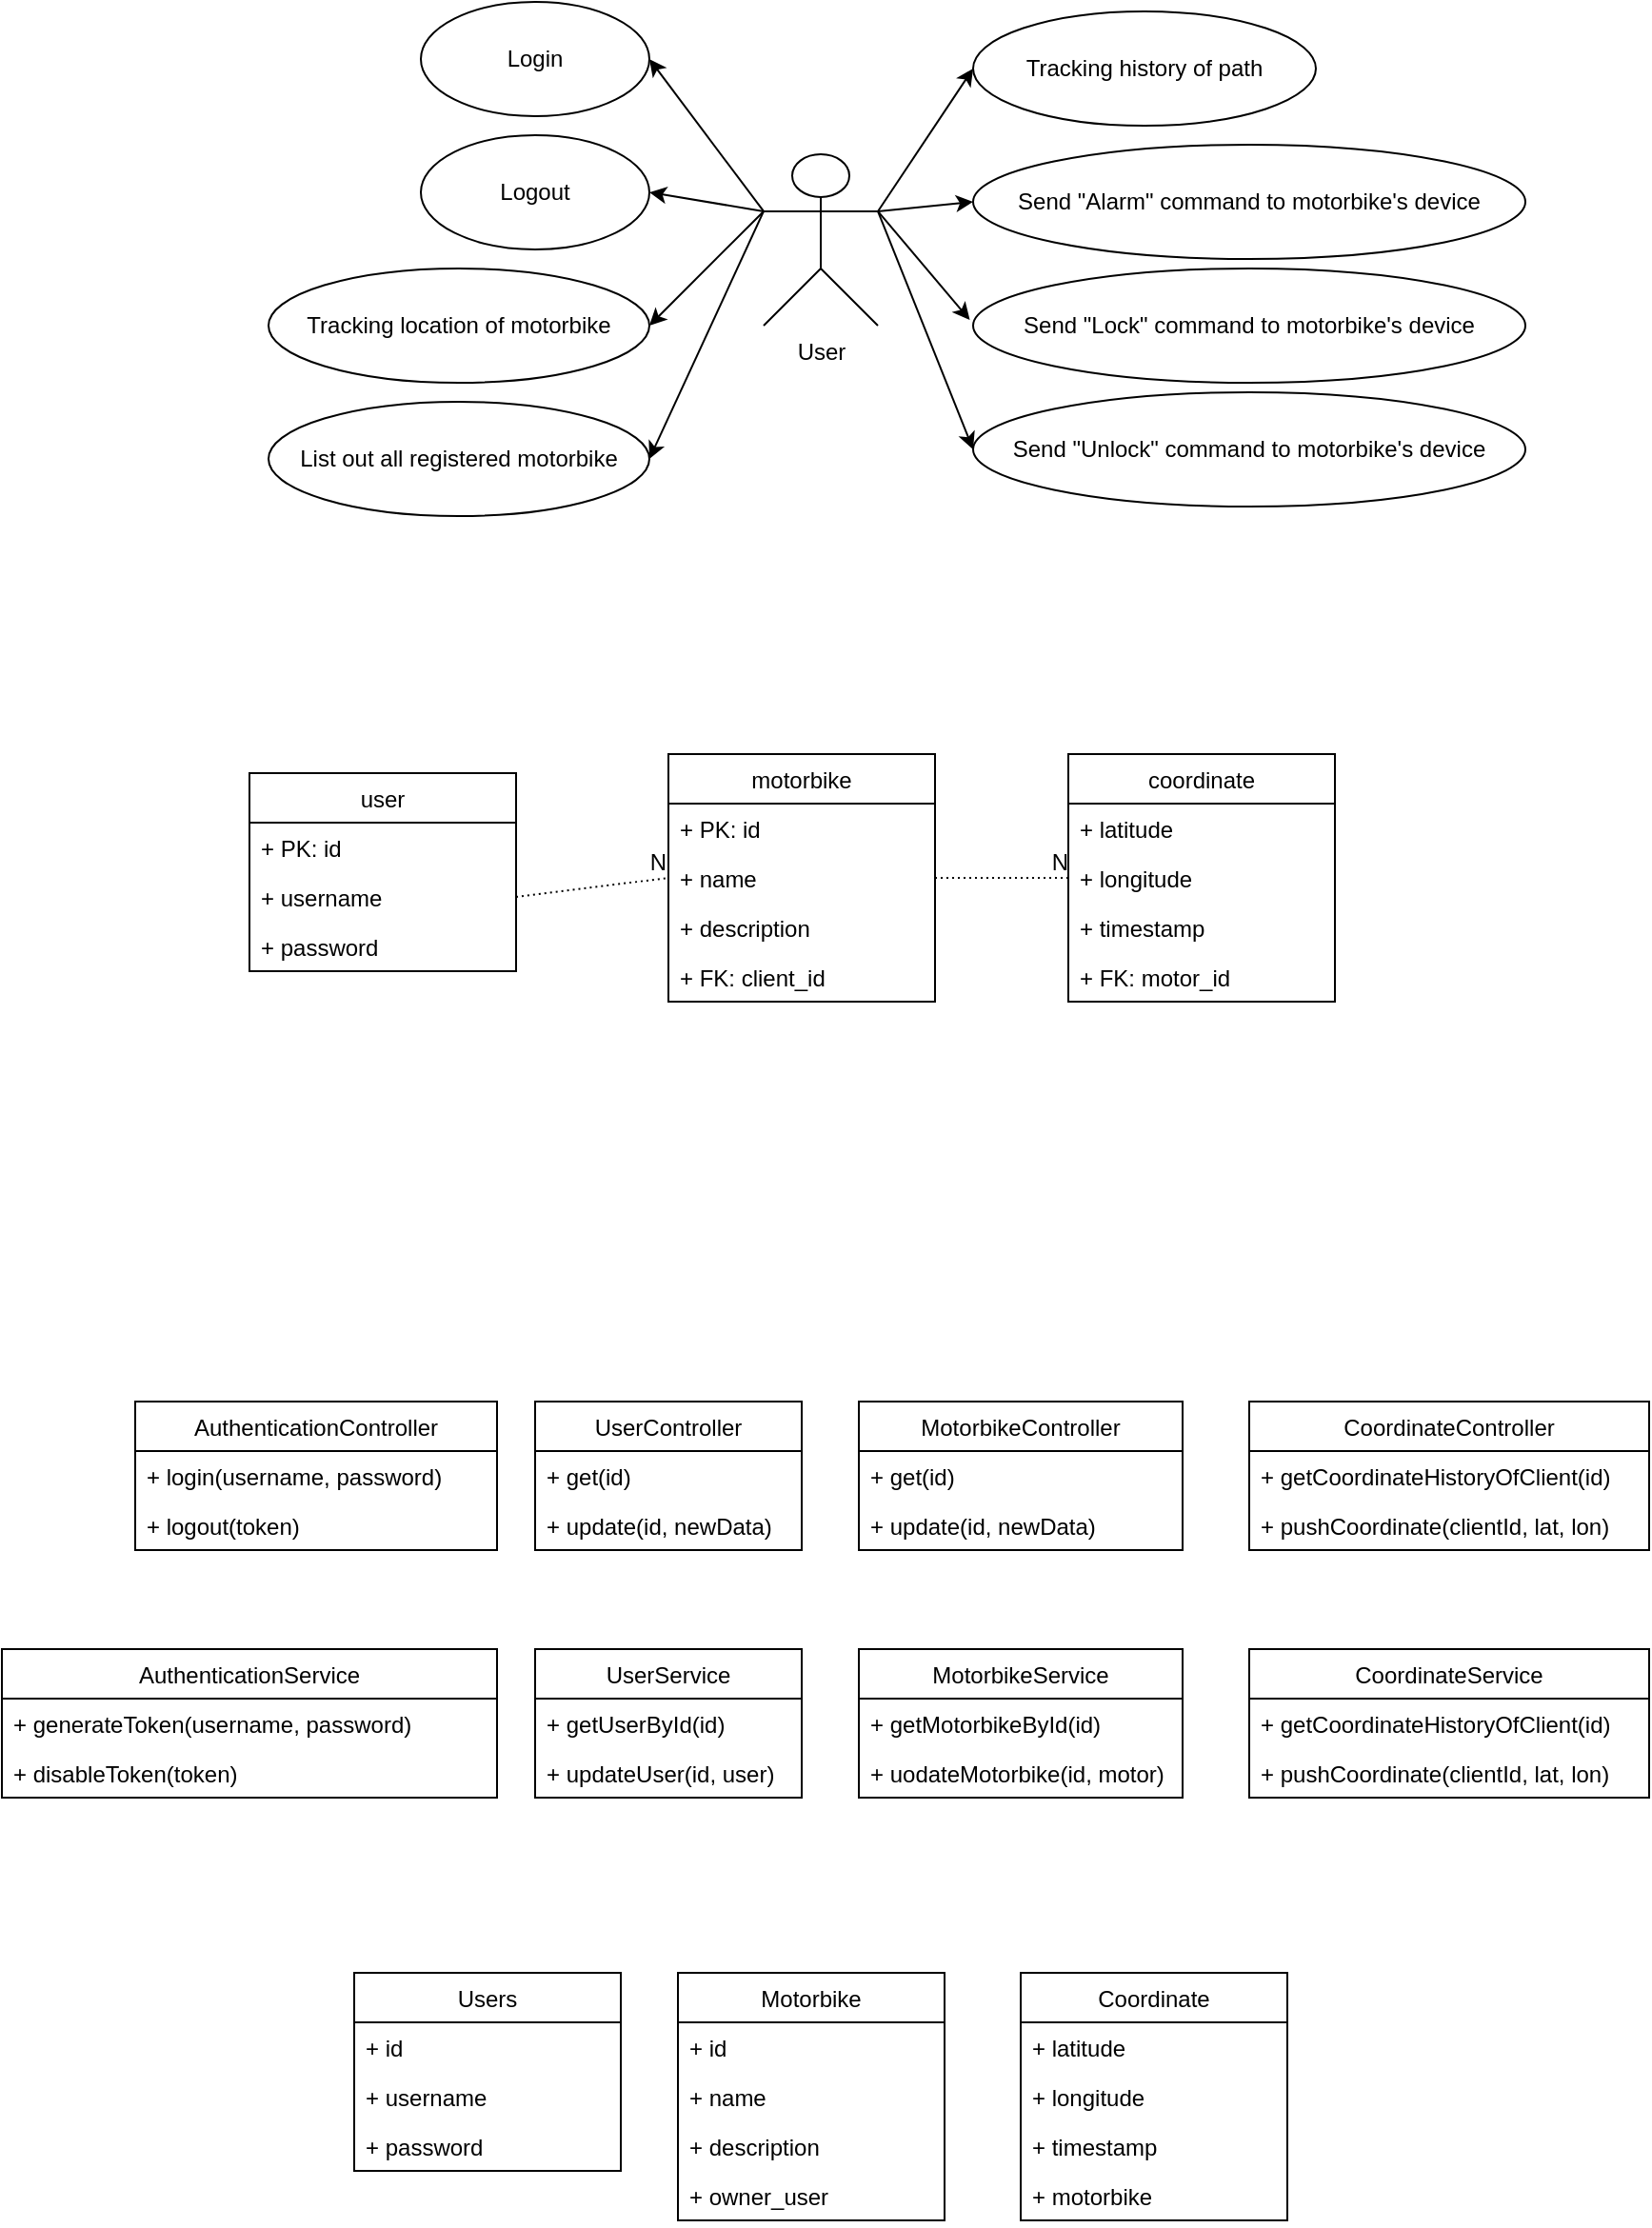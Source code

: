 <mxfile version="12.3.8" type="github" pages="1">
  <diagram id="oQ_K57yOp6FMMZ65Oi0j" name="Page-1">
    <mxGraphModel dx="1408" dy="780" grid="1" gridSize="10" guides="1" tooltips="1" connect="1" arrows="1" fold="1" page="1" pageScale="1" pageWidth="1100" pageHeight="850" math="0" shadow="0">
      <root>
        <mxCell id="0"/>
        <mxCell id="1" parent="0"/>
        <mxCell id="ac8eLA2CHHXCQuHFKPqi-1" value="User" style="shape=umlActor;verticalLabelPosition=bottom;labelBackgroundColor=#ffffff;verticalAlign=top;html=1;outlineConnect=0;" parent="1" vertex="1">
          <mxGeometry x="480" y="245" width="60" height="90" as="geometry"/>
        </mxCell>
        <mxCell id="ac8eLA2CHHXCQuHFKPqi-4" value="Tracking history of path" style="ellipse;whiteSpace=wrap;html=1;" parent="1" vertex="1">
          <mxGeometry x="590" y="170" width="180" height="60" as="geometry"/>
        </mxCell>
        <mxCell id="ac8eLA2CHHXCQuHFKPqi-5" value="Send &quot;Alarm&quot; command to motorbike&#39;s device" style="ellipse;whiteSpace=wrap;html=1;" parent="1" vertex="1">
          <mxGeometry x="590" y="240" width="290" height="60" as="geometry"/>
        </mxCell>
        <mxCell id="ac8eLA2CHHXCQuHFKPqi-8" value="Login" style="ellipse;whiteSpace=wrap;html=1;" parent="1" vertex="1">
          <mxGeometry x="300" y="165" width="120" height="60" as="geometry"/>
        </mxCell>
        <mxCell id="ac8eLA2CHHXCQuHFKPqi-9" value="Logout" style="ellipse;whiteSpace=wrap;html=1;" parent="1" vertex="1">
          <mxGeometry x="300" y="235" width="120" height="60" as="geometry"/>
        </mxCell>
        <mxCell id="ac8eLA2CHHXCQuHFKPqi-10" value="Tracking location of motorbike" style="ellipse;whiteSpace=wrap;html=1;" parent="1" vertex="1">
          <mxGeometry x="220" y="305" width="200" height="60" as="geometry"/>
        </mxCell>
        <mxCell id="ac8eLA2CHHXCQuHFKPqi-12" value="List out all registered motorbike" style="ellipse;whiteSpace=wrap;html=1;" parent="1" vertex="1">
          <mxGeometry x="220" y="375" width="200" height="60" as="geometry"/>
        </mxCell>
        <mxCell id="ac8eLA2CHHXCQuHFKPqi-13" value="Send &quot;Lock&quot; command to motorbike&#39;s device" style="ellipse;whiteSpace=wrap;html=1;" parent="1" vertex="1">
          <mxGeometry x="590" y="305" width="290" height="60" as="geometry"/>
        </mxCell>
        <mxCell id="ac8eLA2CHHXCQuHFKPqi-14" value="Send &quot;Unlock&quot; command to motorbike&#39;s device" style="ellipse;whiteSpace=wrap;html=1;" parent="1" vertex="1">
          <mxGeometry x="590" y="370" width="290" height="60" as="geometry"/>
        </mxCell>
        <mxCell id="ac8eLA2CHHXCQuHFKPqi-17" value="" style="endArrow=classic;html=1;entryX=1;entryY=0.5;entryDx=0;entryDy=0;exitX=0;exitY=0.333;exitDx=0;exitDy=0;exitPerimeter=0;" parent="1" source="ac8eLA2CHHXCQuHFKPqi-1" target="ac8eLA2CHHXCQuHFKPqi-9" edge="1">
          <mxGeometry width="50" height="50" relative="1" as="geometry">
            <mxPoint x="480" y="280" as="sourcePoint"/>
            <mxPoint x="520" y="190" as="targetPoint"/>
          </mxGeometry>
        </mxCell>
        <mxCell id="ac8eLA2CHHXCQuHFKPqi-18" value="" style="endArrow=classic;html=1;exitX=0;exitY=0.333;exitDx=0;exitDy=0;exitPerimeter=0;entryX=1;entryY=0.5;entryDx=0;entryDy=0;" parent="1" source="ac8eLA2CHHXCQuHFKPqi-1" target="ac8eLA2CHHXCQuHFKPqi-8" edge="1">
          <mxGeometry width="50" height="50" relative="1" as="geometry">
            <mxPoint x="460" y="220" as="sourcePoint"/>
            <mxPoint x="510" y="170" as="targetPoint"/>
          </mxGeometry>
        </mxCell>
        <mxCell id="ac8eLA2CHHXCQuHFKPqi-19" value="" style="endArrow=classic;html=1;exitX=0;exitY=0.333;exitDx=0;exitDy=0;exitPerimeter=0;entryX=1;entryY=0.5;entryDx=0;entryDy=0;" parent="1" source="ac8eLA2CHHXCQuHFKPqi-1" target="ac8eLA2CHHXCQuHFKPqi-12" edge="1">
          <mxGeometry width="50" height="50" relative="1" as="geometry">
            <mxPoint x="530" y="230" as="sourcePoint"/>
            <mxPoint x="580" y="180" as="targetPoint"/>
          </mxGeometry>
        </mxCell>
        <mxCell id="ac8eLA2CHHXCQuHFKPqi-20" value="" style="endArrow=classic;html=1;exitX=0;exitY=0.333;exitDx=0;exitDy=0;exitPerimeter=0;entryX=1;entryY=0.5;entryDx=0;entryDy=0;" parent="1" source="ac8eLA2CHHXCQuHFKPqi-1" target="ac8eLA2CHHXCQuHFKPqi-10" edge="1">
          <mxGeometry width="50" height="50" relative="1" as="geometry">
            <mxPoint x="480" y="270" as="sourcePoint"/>
            <mxPoint x="546" y="170" as="targetPoint"/>
          </mxGeometry>
        </mxCell>
        <mxCell id="ac8eLA2CHHXCQuHFKPqi-21" value="" style="endArrow=classic;html=1;exitX=1;exitY=0.333;exitDx=0;exitDy=0;exitPerimeter=0;entryX=-0.006;entryY=0.45;entryDx=0;entryDy=0;entryPerimeter=0;" parent="1" source="ac8eLA2CHHXCQuHFKPqi-1" target="ac8eLA2CHHXCQuHFKPqi-13" edge="1">
          <mxGeometry width="50" height="50" relative="1" as="geometry">
            <mxPoint x="506" y="220" as="sourcePoint"/>
            <mxPoint x="556" y="170" as="targetPoint"/>
          </mxGeometry>
        </mxCell>
        <mxCell id="ac8eLA2CHHXCQuHFKPqi-22" value="" style="endArrow=classic;html=1;exitX=1;exitY=0.333;exitDx=0;exitDy=0;exitPerimeter=0;entryX=0;entryY=0.5;entryDx=0;entryDy=0;" parent="1" source="ac8eLA2CHHXCQuHFKPqi-1" target="ac8eLA2CHHXCQuHFKPqi-4" edge="1">
          <mxGeometry width="50" height="50" relative="1" as="geometry">
            <mxPoint x="485" y="210" as="sourcePoint"/>
            <mxPoint x="535" y="160" as="targetPoint"/>
          </mxGeometry>
        </mxCell>
        <mxCell id="ac8eLA2CHHXCQuHFKPqi-23" value="" style="endArrow=classic;html=1;exitX=1;exitY=0.333;exitDx=0;exitDy=0;exitPerimeter=0;entryX=0;entryY=0.5;entryDx=0;entryDy=0;" parent="1" source="ac8eLA2CHHXCQuHFKPqi-1" target="ac8eLA2CHHXCQuHFKPqi-14" edge="1">
          <mxGeometry width="50" height="50" relative="1" as="geometry">
            <mxPoint x="515" y="225" as="sourcePoint"/>
            <mxPoint x="565" y="175" as="targetPoint"/>
          </mxGeometry>
        </mxCell>
        <mxCell id="ac8eLA2CHHXCQuHFKPqi-24" value="" style="endArrow=classic;html=1;exitX=1;exitY=0.333;exitDx=0;exitDy=0;exitPerimeter=0;entryX=0;entryY=0.5;entryDx=0;entryDy=0;" parent="1" source="ac8eLA2CHHXCQuHFKPqi-1" target="ac8eLA2CHHXCQuHFKPqi-5" edge="1">
          <mxGeometry width="50" height="50" relative="1" as="geometry">
            <mxPoint x="491" y="215" as="sourcePoint"/>
            <mxPoint x="541" y="165" as="targetPoint"/>
          </mxGeometry>
        </mxCell>
        <mxCell id="ac8eLA2CHHXCQuHFKPqi-29" value="user" style="swimlane;fontStyle=0;childLayout=stackLayout;horizontal=1;startSize=26;fillColor=none;horizontalStack=0;resizeParent=1;resizeParentMax=0;resizeLast=0;collapsible=1;marginBottom=0;" parent="1" vertex="1">
          <mxGeometry x="210" y="570" width="140" height="104" as="geometry"/>
        </mxCell>
        <mxCell id="ac8eLA2CHHXCQuHFKPqi-30" value="+ PK: id" style="text;strokeColor=none;fillColor=none;align=left;verticalAlign=top;spacingLeft=4;spacingRight=4;overflow=hidden;rotatable=0;points=[[0,0.5],[1,0.5]];portConstraint=eastwest;" parent="ac8eLA2CHHXCQuHFKPqi-29" vertex="1">
          <mxGeometry y="26" width="140" height="26" as="geometry"/>
        </mxCell>
        <mxCell id="ac8eLA2CHHXCQuHFKPqi-31" value="+ username" style="text;strokeColor=none;fillColor=none;align=left;verticalAlign=top;spacingLeft=4;spacingRight=4;overflow=hidden;rotatable=0;points=[[0,0.5],[1,0.5]];portConstraint=eastwest;" parent="ac8eLA2CHHXCQuHFKPqi-29" vertex="1">
          <mxGeometry y="52" width="140" height="26" as="geometry"/>
        </mxCell>
        <mxCell id="ac8eLA2CHHXCQuHFKPqi-32" value="+ password" style="text;strokeColor=none;fillColor=none;align=left;verticalAlign=top;spacingLeft=4;spacingRight=4;overflow=hidden;rotatable=0;points=[[0,0.5],[1,0.5]];portConstraint=eastwest;" parent="ac8eLA2CHHXCQuHFKPqi-29" vertex="1">
          <mxGeometry y="78" width="140" height="26" as="geometry"/>
        </mxCell>
        <mxCell id="ac8eLA2CHHXCQuHFKPqi-34" value="motorbike" style="swimlane;fontStyle=0;childLayout=stackLayout;horizontal=1;startSize=26;fillColor=none;horizontalStack=0;resizeParent=1;resizeParentMax=0;resizeLast=0;collapsible=1;marginBottom=0;" parent="1" vertex="1">
          <mxGeometry x="430" y="560" width="140" height="130" as="geometry"/>
        </mxCell>
        <mxCell id="ac8eLA2CHHXCQuHFKPqi-35" value="+ PK: id" style="text;strokeColor=none;fillColor=none;align=left;verticalAlign=top;spacingLeft=4;spacingRight=4;overflow=hidden;rotatable=0;points=[[0,0.5],[1,0.5]];portConstraint=eastwest;" parent="ac8eLA2CHHXCQuHFKPqi-34" vertex="1">
          <mxGeometry y="26" width="140" height="26" as="geometry"/>
        </mxCell>
        <mxCell id="ac8eLA2CHHXCQuHFKPqi-36" value="+ name" style="text;strokeColor=none;fillColor=none;align=left;verticalAlign=top;spacingLeft=4;spacingRight=4;overflow=hidden;rotatable=0;points=[[0,0.5],[1,0.5]];portConstraint=eastwest;" parent="ac8eLA2CHHXCQuHFKPqi-34" vertex="1">
          <mxGeometry y="52" width="140" height="26" as="geometry"/>
        </mxCell>
        <mxCell id="ac8eLA2CHHXCQuHFKPqi-37" value="+ description" style="text;strokeColor=none;fillColor=none;align=left;verticalAlign=top;spacingLeft=4;spacingRight=4;overflow=hidden;rotatable=0;points=[[0,0.5],[1,0.5]];portConstraint=eastwest;" parent="ac8eLA2CHHXCQuHFKPqi-34" vertex="1">
          <mxGeometry y="78" width="140" height="26" as="geometry"/>
        </mxCell>
        <mxCell id="ac8eLA2CHHXCQuHFKPqi-38" value="+ FK: client_id" style="text;strokeColor=none;fillColor=none;align=left;verticalAlign=top;spacingLeft=4;spacingRight=4;overflow=hidden;rotatable=0;points=[[0,0.5],[1,0.5]];portConstraint=eastwest;" parent="ac8eLA2CHHXCQuHFKPqi-34" vertex="1">
          <mxGeometry y="104" width="140" height="26" as="geometry"/>
        </mxCell>
        <mxCell id="ac8eLA2CHHXCQuHFKPqi-41" value="" style="endArrow=none;html=1;rounded=0;dashed=1;dashPattern=1 2;exitX=1;exitY=0.5;exitDx=0;exitDy=0;entryX=0;entryY=0.5;entryDx=0;entryDy=0;" parent="1" source="ac8eLA2CHHXCQuHFKPqi-31" target="ac8eLA2CHHXCQuHFKPqi-36" edge="1">
          <mxGeometry relative="1" as="geometry">
            <mxPoint x="260" y="720" as="sourcePoint"/>
            <mxPoint x="470" y="710" as="targetPoint"/>
          </mxGeometry>
        </mxCell>
        <mxCell id="ac8eLA2CHHXCQuHFKPqi-42" value="N" style="resizable=0;html=1;align=right;verticalAlign=bottom;" parent="ac8eLA2CHHXCQuHFKPqi-41" connectable="0" vertex="1">
          <mxGeometry x="1" relative="1" as="geometry"/>
        </mxCell>
        <mxCell id="ac8eLA2CHHXCQuHFKPqi-48" value="coordinate" style="swimlane;fontStyle=0;childLayout=stackLayout;horizontal=1;startSize=26;fillColor=none;horizontalStack=0;resizeParent=1;resizeParentMax=0;resizeLast=0;collapsible=1;marginBottom=0;" parent="1" vertex="1">
          <mxGeometry x="640" y="560" width="140" height="130" as="geometry"/>
        </mxCell>
        <mxCell id="ac8eLA2CHHXCQuHFKPqi-50" value="+ latitude" style="text;strokeColor=none;fillColor=none;align=left;verticalAlign=top;spacingLeft=4;spacingRight=4;overflow=hidden;rotatable=0;points=[[0,0.5],[1,0.5]];portConstraint=eastwest;" parent="ac8eLA2CHHXCQuHFKPqi-48" vertex="1">
          <mxGeometry y="26" width="140" height="26" as="geometry"/>
        </mxCell>
        <mxCell id="ac8eLA2CHHXCQuHFKPqi-51" value="+ longitude" style="text;strokeColor=none;fillColor=none;align=left;verticalAlign=top;spacingLeft=4;spacingRight=4;overflow=hidden;rotatable=0;points=[[0,0.5],[1,0.5]];portConstraint=eastwest;" parent="ac8eLA2CHHXCQuHFKPqi-48" vertex="1">
          <mxGeometry y="52" width="140" height="26" as="geometry"/>
        </mxCell>
        <mxCell id="ac8eLA2CHHXCQuHFKPqi-52" value="+ timestamp" style="text;strokeColor=none;fillColor=none;align=left;verticalAlign=top;spacingLeft=4;spacingRight=4;overflow=hidden;rotatable=0;points=[[0,0.5],[1,0.5]];portConstraint=eastwest;" parent="ac8eLA2CHHXCQuHFKPqi-48" vertex="1">
          <mxGeometry y="78" width="140" height="26" as="geometry"/>
        </mxCell>
        <mxCell id="ac8eLA2CHHXCQuHFKPqi-53" value="+ FK: motor_id" style="text;strokeColor=none;fillColor=none;align=left;verticalAlign=top;spacingLeft=4;spacingRight=4;overflow=hidden;rotatable=0;points=[[0,0.5],[1,0.5]];portConstraint=eastwest;" parent="ac8eLA2CHHXCQuHFKPqi-48" vertex="1">
          <mxGeometry y="104" width="140" height="26" as="geometry"/>
        </mxCell>
        <mxCell id="ac8eLA2CHHXCQuHFKPqi-55" value="" style="endArrow=none;html=1;rounded=0;dashed=1;dashPattern=1 2;exitX=1;exitY=0.5;exitDx=0;exitDy=0;entryX=0;entryY=0.5;entryDx=0;entryDy=0;" parent="1" source="ac8eLA2CHHXCQuHFKPqi-36" target="ac8eLA2CHHXCQuHFKPqi-51" edge="1">
          <mxGeometry relative="1" as="geometry">
            <mxPoint x="530" y="752" as="sourcePoint"/>
            <mxPoint x="670" y="740.0" as="targetPoint"/>
          </mxGeometry>
        </mxCell>
        <mxCell id="ac8eLA2CHHXCQuHFKPqi-56" value="N" style="resizable=0;html=1;align=right;verticalAlign=bottom;" parent="ac8eLA2CHHXCQuHFKPqi-55" connectable="0" vertex="1">
          <mxGeometry x="1" relative="1" as="geometry"/>
        </mxCell>
        <mxCell id="UNXXjzYFk1RapmO3I7tJ-1" value="Users" style="swimlane;fontStyle=0;childLayout=stackLayout;horizontal=1;startSize=26;fillColor=none;horizontalStack=0;resizeParent=1;resizeParentMax=0;resizeLast=0;collapsible=1;marginBottom=0;" vertex="1" parent="1">
          <mxGeometry x="265" y="1200" width="140" height="104" as="geometry"/>
        </mxCell>
        <mxCell id="UNXXjzYFk1RapmO3I7tJ-2" value="+ id" style="text;strokeColor=none;fillColor=none;align=left;verticalAlign=top;spacingLeft=4;spacingRight=4;overflow=hidden;rotatable=0;points=[[0,0.5],[1,0.5]];portConstraint=eastwest;" vertex="1" parent="UNXXjzYFk1RapmO3I7tJ-1">
          <mxGeometry y="26" width="140" height="26" as="geometry"/>
        </mxCell>
        <mxCell id="UNXXjzYFk1RapmO3I7tJ-3" value="+ username" style="text;strokeColor=none;fillColor=none;align=left;verticalAlign=top;spacingLeft=4;spacingRight=4;overflow=hidden;rotatable=0;points=[[0,0.5],[1,0.5]];portConstraint=eastwest;" vertex="1" parent="UNXXjzYFk1RapmO3I7tJ-1">
          <mxGeometry y="52" width="140" height="26" as="geometry"/>
        </mxCell>
        <mxCell id="UNXXjzYFk1RapmO3I7tJ-4" value="+ password" style="text;strokeColor=none;fillColor=none;align=left;verticalAlign=top;spacingLeft=4;spacingRight=4;overflow=hidden;rotatable=0;points=[[0,0.5],[1,0.5]];portConstraint=eastwest;" vertex="1" parent="UNXXjzYFk1RapmO3I7tJ-1">
          <mxGeometry y="78" width="140" height="26" as="geometry"/>
        </mxCell>
        <mxCell id="UNXXjzYFk1RapmO3I7tJ-9" value="Motorbike" style="swimlane;fontStyle=0;childLayout=stackLayout;horizontal=1;startSize=26;fillColor=none;horizontalStack=0;resizeParent=1;resizeParentMax=0;resizeLast=0;collapsible=1;marginBottom=0;" vertex="1" parent="1">
          <mxGeometry x="435" y="1200" width="140" height="130" as="geometry"/>
        </mxCell>
        <mxCell id="UNXXjzYFk1RapmO3I7tJ-10" value="+ id" style="text;strokeColor=none;fillColor=none;align=left;verticalAlign=top;spacingLeft=4;spacingRight=4;overflow=hidden;rotatable=0;points=[[0,0.5],[1,0.5]];portConstraint=eastwest;" vertex="1" parent="UNXXjzYFk1RapmO3I7tJ-9">
          <mxGeometry y="26" width="140" height="26" as="geometry"/>
        </mxCell>
        <mxCell id="UNXXjzYFk1RapmO3I7tJ-11" value="+ name" style="text;strokeColor=none;fillColor=none;align=left;verticalAlign=top;spacingLeft=4;spacingRight=4;overflow=hidden;rotatable=0;points=[[0,0.5],[1,0.5]];portConstraint=eastwest;" vertex="1" parent="UNXXjzYFk1RapmO3I7tJ-9">
          <mxGeometry y="52" width="140" height="26" as="geometry"/>
        </mxCell>
        <mxCell id="UNXXjzYFk1RapmO3I7tJ-12" value="+ description" style="text;strokeColor=none;fillColor=none;align=left;verticalAlign=top;spacingLeft=4;spacingRight=4;overflow=hidden;rotatable=0;points=[[0,0.5],[1,0.5]];portConstraint=eastwest;" vertex="1" parent="UNXXjzYFk1RapmO3I7tJ-9">
          <mxGeometry y="78" width="140" height="26" as="geometry"/>
        </mxCell>
        <mxCell id="UNXXjzYFk1RapmO3I7tJ-13" value="+ owner_user" style="text;strokeColor=none;fillColor=none;align=left;verticalAlign=top;spacingLeft=4;spacingRight=4;overflow=hidden;rotatable=0;points=[[0,0.5],[1,0.5]];portConstraint=eastwest;" vertex="1" parent="UNXXjzYFk1RapmO3I7tJ-9">
          <mxGeometry y="104" width="140" height="26" as="geometry"/>
        </mxCell>
        <mxCell id="UNXXjzYFk1RapmO3I7tJ-14" value="Coordinate" style="swimlane;fontStyle=0;childLayout=stackLayout;horizontal=1;startSize=26;fillColor=none;horizontalStack=0;resizeParent=1;resizeParentMax=0;resizeLast=0;collapsible=1;marginBottom=0;" vertex="1" parent="1">
          <mxGeometry x="615" y="1200" width="140" height="130" as="geometry"/>
        </mxCell>
        <mxCell id="UNXXjzYFk1RapmO3I7tJ-15" value="+ latitude" style="text;strokeColor=none;fillColor=none;align=left;verticalAlign=top;spacingLeft=4;spacingRight=4;overflow=hidden;rotatable=0;points=[[0,0.5],[1,0.5]];portConstraint=eastwest;" vertex="1" parent="UNXXjzYFk1RapmO3I7tJ-14">
          <mxGeometry y="26" width="140" height="26" as="geometry"/>
        </mxCell>
        <mxCell id="UNXXjzYFk1RapmO3I7tJ-16" value="+ longitude" style="text;strokeColor=none;fillColor=none;align=left;verticalAlign=top;spacingLeft=4;spacingRight=4;overflow=hidden;rotatable=0;points=[[0,0.5],[1,0.5]];portConstraint=eastwest;" vertex="1" parent="UNXXjzYFk1RapmO3I7tJ-14">
          <mxGeometry y="52" width="140" height="26" as="geometry"/>
        </mxCell>
        <mxCell id="UNXXjzYFk1RapmO3I7tJ-17" value="+ timestamp" style="text;strokeColor=none;fillColor=none;align=left;verticalAlign=top;spacingLeft=4;spacingRight=4;overflow=hidden;rotatable=0;points=[[0,0.5],[1,0.5]];portConstraint=eastwest;" vertex="1" parent="UNXXjzYFk1RapmO3I7tJ-14">
          <mxGeometry y="78" width="140" height="26" as="geometry"/>
        </mxCell>
        <mxCell id="UNXXjzYFk1RapmO3I7tJ-18" value="+ motorbike" style="text;strokeColor=none;fillColor=none;align=left;verticalAlign=top;spacingLeft=4;spacingRight=4;overflow=hidden;rotatable=0;points=[[0,0.5],[1,0.5]];portConstraint=eastwest;" vertex="1" parent="UNXXjzYFk1RapmO3I7tJ-14">
          <mxGeometry y="104" width="140" height="26" as="geometry"/>
        </mxCell>
        <mxCell id="UNXXjzYFk1RapmO3I7tJ-19" value="UserService" style="swimlane;fontStyle=0;childLayout=stackLayout;horizontal=1;startSize=26;fillColor=none;horizontalStack=0;resizeParent=1;resizeParentMax=0;resizeLast=0;collapsible=1;marginBottom=0;" vertex="1" parent="1">
          <mxGeometry x="360" y="1030" width="140" height="78" as="geometry"/>
        </mxCell>
        <mxCell id="UNXXjzYFk1RapmO3I7tJ-20" value="+ getUserById(id)" style="text;strokeColor=none;fillColor=none;align=left;verticalAlign=top;spacingLeft=4;spacingRight=4;overflow=hidden;rotatable=0;points=[[0,0.5],[1,0.5]];portConstraint=eastwest;" vertex="1" parent="UNXXjzYFk1RapmO3I7tJ-19">
          <mxGeometry y="26" width="140" height="26" as="geometry"/>
        </mxCell>
        <mxCell id="UNXXjzYFk1RapmO3I7tJ-38" value="+ updateUser(id, user)" style="text;strokeColor=none;fillColor=none;align=left;verticalAlign=top;spacingLeft=4;spacingRight=4;overflow=hidden;rotatable=0;points=[[0,0.5],[1,0.5]];portConstraint=eastwest;" vertex="1" parent="UNXXjzYFk1RapmO3I7tJ-19">
          <mxGeometry y="52" width="140" height="26" as="geometry"/>
        </mxCell>
        <mxCell id="UNXXjzYFk1RapmO3I7tJ-23" value="MotorbikeService" style="swimlane;fontStyle=0;childLayout=stackLayout;horizontal=1;startSize=26;fillColor=none;horizontalStack=0;resizeParent=1;resizeParentMax=0;resizeLast=0;collapsible=1;marginBottom=0;" vertex="1" parent="1">
          <mxGeometry x="530" y="1030" width="170" height="78" as="geometry"/>
        </mxCell>
        <mxCell id="UNXXjzYFk1RapmO3I7tJ-24" value="+ getMotorbikeById(id)" style="text;strokeColor=none;fillColor=none;align=left;verticalAlign=top;spacingLeft=4;spacingRight=4;overflow=hidden;rotatable=0;points=[[0,0.5],[1,0.5]];portConstraint=eastwest;" vertex="1" parent="UNXXjzYFk1RapmO3I7tJ-23">
          <mxGeometry y="26" width="170" height="26" as="geometry"/>
        </mxCell>
        <mxCell id="UNXXjzYFk1RapmO3I7tJ-37" value="+ uodateMotorbike(id, motor)" style="text;strokeColor=none;fillColor=none;align=left;verticalAlign=top;spacingLeft=4;spacingRight=4;overflow=hidden;rotatable=0;points=[[0,0.5],[1,0.5]];portConstraint=eastwest;" vertex="1" parent="UNXXjzYFk1RapmO3I7tJ-23">
          <mxGeometry y="52" width="170" height="26" as="geometry"/>
        </mxCell>
        <mxCell id="UNXXjzYFk1RapmO3I7tJ-28" value="CoordinateService" style="swimlane;fontStyle=0;childLayout=stackLayout;horizontal=1;startSize=26;fillColor=none;horizontalStack=0;resizeParent=1;resizeParentMax=0;resizeLast=0;collapsible=1;marginBottom=0;" vertex="1" parent="1">
          <mxGeometry x="735" y="1030" width="210" height="78" as="geometry"/>
        </mxCell>
        <mxCell id="UNXXjzYFk1RapmO3I7tJ-29" value="+ getCoordinateHistoryOfClient(id)" style="text;strokeColor=none;fillColor=none;align=left;verticalAlign=top;spacingLeft=4;spacingRight=4;overflow=hidden;rotatable=0;points=[[0,0.5],[1,0.5]];portConstraint=eastwest;" vertex="1" parent="UNXXjzYFk1RapmO3I7tJ-28">
          <mxGeometry y="26" width="210" height="26" as="geometry"/>
        </mxCell>
        <mxCell id="UNXXjzYFk1RapmO3I7tJ-36" value="+ pushCoordinate(clientId, lat, lon)" style="text;strokeColor=none;fillColor=none;align=left;verticalAlign=top;spacingLeft=4;spacingRight=4;overflow=hidden;rotatable=0;points=[[0,0.5],[1,0.5]];portConstraint=eastwest;" vertex="1" parent="UNXXjzYFk1RapmO3I7tJ-28">
          <mxGeometry y="52" width="210" height="26" as="geometry"/>
        </mxCell>
        <mxCell id="UNXXjzYFk1RapmO3I7tJ-33" value="AuthenticationService" style="swimlane;fontStyle=0;childLayout=stackLayout;horizontal=1;startSize=26;fillColor=none;horizontalStack=0;resizeParent=1;resizeParentMax=0;resizeLast=0;collapsible=1;marginBottom=0;" vertex="1" parent="1">
          <mxGeometry x="80" y="1030" width="260" height="78" as="geometry"/>
        </mxCell>
        <mxCell id="UNXXjzYFk1RapmO3I7tJ-35" value="+ generateToken(username, password)" style="text;strokeColor=none;fillColor=none;align=left;verticalAlign=top;spacingLeft=4;spacingRight=4;overflow=hidden;rotatable=0;points=[[0,0.5],[1,0.5]];portConstraint=eastwest;" vertex="1" parent="UNXXjzYFk1RapmO3I7tJ-33">
          <mxGeometry y="26" width="260" height="26" as="geometry"/>
        </mxCell>
        <mxCell id="UNXXjzYFk1RapmO3I7tJ-51" value="+ disableToken(token)" style="text;strokeColor=none;fillColor=none;align=left;verticalAlign=top;spacingLeft=4;spacingRight=4;overflow=hidden;rotatable=0;points=[[0,0.5],[1,0.5]];portConstraint=eastwest;" vertex="1" parent="UNXXjzYFk1RapmO3I7tJ-33">
          <mxGeometry y="52" width="260" height="26" as="geometry"/>
        </mxCell>
        <mxCell id="UNXXjzYFk1RapmO3I7tJ-39" value="UserController" style="swimlane;fontStyle=0;childLayout=stackLayout;horizontal=1;startSize=26;fillColor=none;horizontalStack=0;resizeParent=1;resizeParentMax=0;resizeLast=0;collapsible=1;marginBottom=0;" vertex="1" parent="1">
          <mxGeometry x="360" y="900" width="140" height="78" as="geometry"/>
        </mxCell>
        <mxCell id="UNXXjzYFk1RapmO3I7tJ-40" value="+ get(id)" style="text;strokeColor=none;fillColor=none;align=left;verticalAlign=top;spacingLeft=4;spacingRight=4;overflow=hidden;rotatable=0;points=[[0,0.5],[1,0.5]];portConstraint=eastwest;" vertex="1" parent="UNXXjzYFk1RapmO3I7tJ-39">
          <mxGeometry y="26" width="140" height="26" as="geometry"/>
        </mxCell>
        <mxCell id="UNXXjzYFk1RapmO3I7tJ-41" value="+ update(id, newData)" style="text;strokeColor=none;fillColor=none;align=left;verticalAlign=top;spacingLeft=4;spacingRight=4;overflow=hidden;rotatable=0;points=[[0,0.5],[1,0.5]];portConstraint=eastwest;" vertex="1" parent="UNXXjzYFk1RapmO3I7tJ-39">
          <mxGeometry y="52" width="140" height="26" as="geometry"/>
        </mxCell>
        <mxCell id="UNXXjzYFk1RapmO3I7tJ-42" value="MotorbikeController" style="swimlane;fontStyle=0;childLayout=stackLayout;horizontal=1;startSize=26;fillColor=none;horizontalStack=0;resizeParent=1;resizeParentMax=0;resizeLast=0;collapsible=1;marginBottom=0;" vertex="1" parent="1">
          <mxGeometry x="530" y="900" width="170" height="78" as="geometry"/>
        </mxCell>
        <mxCell id="UNXXjzYFk1RapmO3I7tJ-43" value="+ get(id)" style="text;strokeColor=none;fillColor=none;align=left;verticalAlign=top;spacingLeft=4;spacingRight=4;overflow=hidden;rotatable=0;points=[[0,0.5],[1,0.5]];portConstraint=eastwest;" vertex="1" parent="UNXXjzYFk1RapmO3I7tJ-42">
          <mxGeometry y="26" width="170" height="26" as="geometry"/>
        </mxCell>
        <mxCell id="UNXXjzYFk1RapmO3I7tJ-44" value="+ update(id, newData)" style="text;strokeColor=none;fillColor=none;align=left;verticalAlign=top;spacingLeft=4;spacingRight=4;overflow=hidden;rotatable=0;points=[[0,0.5],[1,0.5]];portConstraint=eastwest;" vertex="1" parent="UNXXjzYFk1RapmO3I7tJ-42">
          <mxGeometry y="52" width="170" height="26" as="geometry"/>
        </mxCell>
        <mxCell id="UNXXjzYFk1RapmO3I7tJ-45" value="CoordinateController" style="swimlane;fontStyle=0;childLayout=stackLayout;horizontal=1;startSize=26;fillColor=none;horizontalStack=0;resizeParent=1;resizeParentMax=0;resizeLast=0;collapsible=1;marginBottom=0;" vertex="1" parent="1">
          <mxGeometry x="735" y="900" width="210" height="78" as="geometry"/>
        </mxCell>
        <mxCell id="UNXXjzYFk1RapmO3I7tJ-46" value="+ getCoordinateHistoryOfClient(id)" style="text;strokeColor=none;fillColor=none;align=left;verticalAlign=top;spacingLeft=4;spacingRight=4;overflow=hidden;rotatable=0;points=[[0,0.5],[1,0.5]];portConstraint=eastwest;" vertex="1" parent="UNXXjzYFk1RapmO3I7tJ-45">
          <mxGeometry y="26" width="210" height="26" as="geometry"/>
        </mxCell>
        <mxCell id="UNXXjzYFk1RapmO3I7tJ-47" value="+ pushCoordinate(clientId, lat, lon)" style="text;strokeColor=none;fillColor=none;align=left;verticalAlign=top;spacingLeft=4;spacingRight=4;overflow=hidden;rotatable=0;points=[[0,0.5],[1,0.5]];portConstraint=eastwest;" vertex="1" parent="UNXXjzYFk1RapmO3I7tJ-45">
          <mxGeometry y="52" width="210" height="26" as="geometry"/>
        </mxCell>
        <mxCell id="UNXXjzYFk1RapmO3I7tJ-48" value="AuthenticationController" style="swimlane;fontStyle=0;childLayout=stackLayout;horizontal=1;startSize=26;fillColor=none;horizontalStack=0;resizeParent=1;resizeParentMax=0;resizeLast=0;collapsible=1;marginBottom=0;" vertex="1" parent="1">
          <mxGeometry x="150" y="900" width="190" height="78" as="geometry"/>
        </mxCell>
        <mxCell id="UNXXjzYFk1RapmO3I7tJ-49" value="+ login(username, password)" style="text;strokeColor=none;fillColor=none;align=left;verticalAlign=top;spacingLeft=4;spacingRight=4;overflow=hidden;rotatable=0;points=[[0,0.5],[1,0.5]];portConstraint=eastwest;" vertex="1" parent="UNXXjzYFk1RapmO3I7tJ-48">
          <mxGeometry y="26" width="190" height="26" as="geometry"/>
        </mxCell>
        <mxCell id="UNXXjzYFk1RapmO3I7tJ-50" value="+ logout(token)" style="text;strokeColor=none;fillColor=none;align=left;verticalAlign=top;spacingLeft=4;spacingRight=4;overflow=hidden;rotatable=0;points=[[0,0.5],[1,0.5]];portConstraint=eastwest;" vertex="1" parent="UNXXjzYFk1RapmO3I7tJ-48">
          <mxGeometry y="52" width="190" height="26" as="geometry"/>
        </mxCell>
      </root>
    </mxGraphModel>
  </diagram>
</mxfile>
